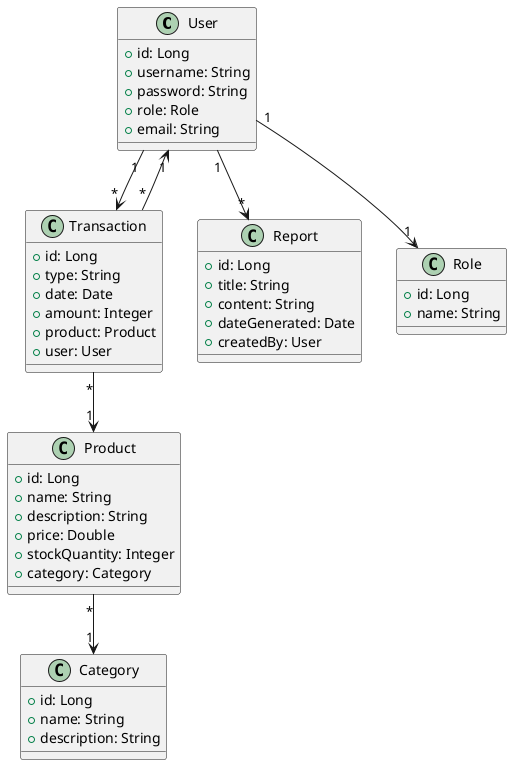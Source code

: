 @startuml
class User {
  +id: Long
  +username: String
  +password: String
  +role: Role
  +email: String
}

class Product {
  +id: Long
  +name: String
  +description: String
  +price: Double
  +stockQuantity: Integer
  +category: Category
}

class Category {
  +id: Long
  +name: String
  +description: String
}

class Transaction {
  +id: Long
  +type: String
  +date: Date
  +amount: Integer
  +product: Product
  +user: User
}

class Report {
  +id: Long
  +title: String
  +content: String
  +dateGenerated: Date
  +createdBy: User
}

class Role {
  +id: Long
  +name: String
}

User "1" --> "*" Transaction
User "1" --> "*" Report
User "1" --> "1" Role

Product "*" --> "1" Category
Transaction "*" --> "1" Product
Transaction "*" --> "1" User
@enduml